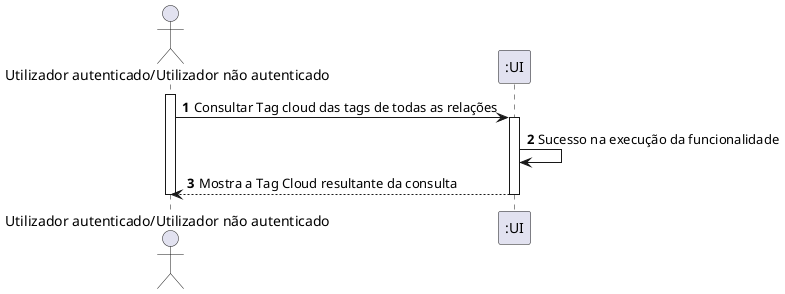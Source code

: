 @startuml
autonumber
'hide footbox

actor "Utilizador autenticado/Utilizador não autenticado" as u

activate u
u->":UI": Consultar Tag cloud das tags de todas as relações
activate ":UI"
":UI"->":UI": Sucesso na execução da funcionalidade
":UI"-->u: Mostra a Tag Cloud resultante da consulta
deactivate ":UI"
deactivate u
@enduml
